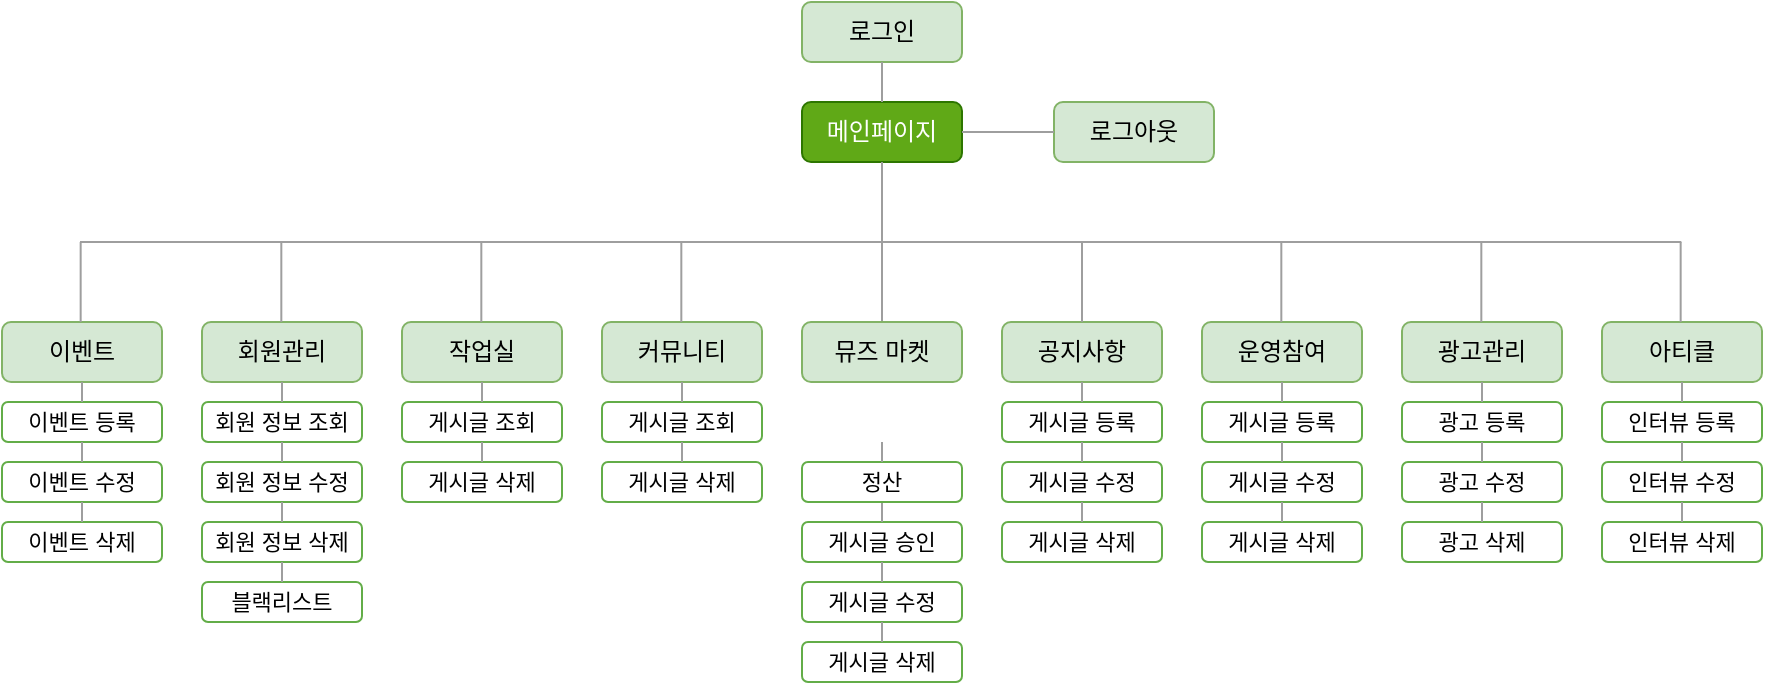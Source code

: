 <mxfile version="24.7.1" type="device" pages="2">
  <diagram name="페이지-1" id="FBjnpI0jLDktlnYusSt3">
    <mxGraphModel dx="1609" dy="537" grid="1" gridSize="10" guides="1" tooltips="1" connect="1" arrows="1" fold="1" page="1" pageScale="1" pageWidth="827" pageHeight="1169" background="#ffffff" math="0" shadow="0">
      <root>
        <mxCell id="0" />
        <mxCell id="1" parent="0" />
        <mxCell id="0dvyu7xRg7RrmKDCG1FK-5" value="로그인" style="rounded=1;whiteSpace=wrap;html=1;fillColor=#d5e8d4;strokeColor=#82b366;" parent="1" vertex="1">
          <mxGeometry x="370" y="20" width="80" height="30" as="geometry" />
        </mxCell>
        <mxCell id="0dvyu7xRg7RrmKDCG1FK-30" value="운영참여" style="rounded=1;whiteSpace=wrap;html=1;fillColor=#d5e8d4;strokeColor=#82b366;" parent="1" vertex="1">
          <mxGeometry x="570" y="180" width="80" height="30" as="geometry" />
        </mxCell>
        <mxCell id="0dvyu7xRg7RrmKDCG1FK-52" value="커뮤니티" style="rounded=1;whiteSpace=wrap;html=1;fillColor=#d5e8d4;strokeColor=#82b366;" parent="1" vertex="1">
          <mxGeometry x="270" y="180" width="80" height="30" as="geometry" />
        </mxCell>
        <mxCell id="P94jC0ZwyTHtsRuPvJ_n-1" value="작업실" style="rounded=1;whiteSpace=wrap;html=1;fillColor=#d5e8d4;strokeColor=#82b366;" parent="1" vertex="1">
          <mxGeometry x="170" y="180" width="80" height="30" as="geometry" />
        </mxCell>
        <mxCell id="_TSB36N1gyCDnTx2Kz4D-2" value="메인페이지" style="rounded=1;whiteSpace=wrap;html=1;fillColor=#60a917;strokeColor=#2D7600;fontColor=#ffffff;" parent="1" vertex="1">
          <mxGeometry x="370" y="70" width="80" height="30" as="geometry" />
        </mxCell>
        <mxCell id="OlVHk4C_jjLdZL9SPfAl-1" value="광고관리" style="rounded=1;whiteSpace=wrap;html=1;fillColor=#d5e8d4;strokeColor=#82b366;" parent="1" vertex="1">
          <mxGeometry x="670" y="180" width="80" height="30" as="geometry" />
        </mxCell>
        <mxCell id="i9cefn0hHTIIUTS4vXwR-2" value="" style="edgeStyle=orthogonalEdgeStyle;rounded=0;orthogonalLoop=1;jettySize=auto;html=1;endArrow=none;endFill=0;strokeColor=#9E9E9E;exitX=0.5;exitY=0;exitDx=0;exitDy=0;entryX=0.5;entryY=1;entryDx=0;entryDy=0;" parent="1" source="_TSB36N1gyCDnTx2Kz4D-2" target="0dvyu7xRg7RrmKDCG1FK-5" edge="1">
          <mxGeometry relative="1" as="geometry">
            <mxPoint x="160" y="200" as="sourcePoint" />
            <mxPoint x="160" y="190" as="targetPoint" />
            <Array as="points" />
          </mxGeometry>
        </mxCell>
        <mxCell id="i9cefn0hHTIIUTS4vXwR-3" value="로그아웃" style="rounded=1;whiteSpace=wrap;html=1;fillColor=#d5e8d4;strokeColor=#82b366;" parent="1" vertex="1">
          <mxGeometry x="496" y="70" width="80" height="30" as="geometry" />
        </mxCell>
        <mxCell id="i9cefn0hHTIIUTS4vXwR-4" value="" style="rounded=0;orthogonalLoop=1;jettySize=auto;html=1;endArrow=none;endFill=0;strokeColor=#9E9E9E;exitX=1;exitY=0.5;exitDx=0;exitDy=0;entryX=0;entryY=0.5;entryDx=0;entryDy=0;" parent="1" source="_TSB36N1gyCDnTx2Kz4D-2" target="i9cefn0hHTIIUTS4vXwR-3" edge="1">
          <mxGeometry relative="1" as="geometry">
            <mxPoint x="556" y="130" as="sourcePoint" />
            <mxPoint x="285" y="240" as="targetPoint" />
          </mxGeometry>
        </mxCell>
        <mxCell id="i9cefn0hHTIIUTS4vXwR-5" value="" style="edgeStyle=orthogonalEdgeStyle;rounded=0;orthogonalLoop=1;jettySize=auto;html=1;endArrow=none;endFill=0;strokeColor=#9E9E9E;exitX=0.5;exitY=1;exitDx=0;exitDy=0;" parent="1" source="_TSB36N1gyCDnTx2Kz4D-2" edge="1">
          <mxGeometry relative="1" as="geometry">
            <mxPoint x="460" y="95" as="sourcePoint" />
            <mxPoint x="410" y="140" as="targetPoint" />
            <Array as="points" />
          </mxGeometry>
        </mxCell>
        <mxCell id="i9cefn0hHTIIUTS4vXwR-7" value="" style="rounded=0;orthogonalLoop=1;jettySize=auto;html=1;endArrow=none;endFill=0;strokeColor=#9E9E9E;" parent="1" edge="1">
          <mxGeometry relative="1" as="geometry">
            <mxPoint x="110" y="140" as="sourcePoint" />
            <mxPoint x="710" y="140" as="targetPoint" />
          </mxGeometry>
        </mxCell>
        <mxCell id="i9cefn0hHTIIUTS4vXwR-12" value="회원관리" style="rounded=1;whiteSpace=wrap;html=1;fillColor=#d5e8d4;strokeColor=#82b366;" parent="1" vertex="1">
          <mxGeometry x="70" y="180" width="80" height="30" as="geometry" />
        </mxCell>
        <mxCell id="i9cefn0hHTIIUTS4vXwR-15" value="공지사항" style="rounded=1;whiteSpace=wrap;html=1;fillColor=#d5e8d4;strokeColor=#82b366;" parent="1" vertex="1">
          <mxGeometry x="470" y="180" width="80" height="30" as="geometry" />
        </mxCell>
        <mxCell id="i9cefn0hHTIIUTS4vXwR-16" value="" style="rounded=0;orthogonalLoop=1;jettySize=auto;html=1;endArrow=none;endFill=0;strokeColor=#9E9E9E;exitX=0.5;exitY=0;exitDx=0;exitDy=0;entryX=0.5;entryY=1;entryDx=0;entryDy=0;" parent="1" edge="1">
          <mxGeometry relative="1" as="geometry">
            <mxPoint x="410" y="180" as="sourcePoint" />
            <mxPoint x="410" y="140" as="targetPoint" />
          </mxGeometry>
        </mxCell>
        <mxCell id="i9cefn0hHTIIUTS4vXwR-17" value="" style="rounded=0;orthogonalLoop=1;jettySize=auto;html=1;endArrow=none;endFill=0;strokeColor=#9E9E9E;exitX=0.5;exitY=0;exitDx=0;exitDy=0;" parent="1" source="i9cefn0hHTIIUTS4vXwR-15" edge="1">
          <mxGeometry relative="1" as="geometry">
            <mxPoint x="420" y="190" as="sourcePoint" />
            <mxPoint x="510" y="140" as="targetPoint" />
          </mxGeometry>
        </mxCell>
        <mxCell id="i9cefn0hHTIIUTS4vXwR-18" value="" style="rounded=0;orthogonalLoop=1;jettySize=auto;html=1;endArrow=none;endFill=0;strokeColor=#9E9E9E;exitX=0.5;exitY=0;exitDx=0;exitDy=0;" parent="1" edge="1">
          <mxGeometry relative="1" as="geometry">
            <mxPoint x="609.66" y="180" as="sourcePoint" />
            <mxPoint x="609.66" y="140" as="targetPoint" />
          </mxGeometry>
        </mxCell>
        <mxCell id="i9cefn0hHTIIUTS4vXwR-19" value="" style="rounded=0;orthogonalLoop=1;jettySize=auto;html=1;endArrow=none;endFill=0;strokeColor=#9E9E9E;exitX=0.5;exitY=0;exitDx=0;exitDy=0;" parent="1" edge="1">
          <mxGeometry relative="1" as="geometry">
            <mxPoint x="709.66" y="180" as="sourcePoint" />
            <mxPoint x="709.66" y="140" as="targetPoint" />
          </mxGeometry>
        </mxCell>
        <mxCell id="i9cefn0hHTIIUTS4vXwR-20" value="" style="rounded=0;orthogonalLoop=1;jettySize=auto;html=1;endArrow=none;endFill=0;strokeColor=#9E9E9E;exitX=0.5;exitY=0;exitDx=0;exitDy=0;" parent="1" edge="1">
          <mxGeometry relative="1" as="geometry">
            <mxPoint x="309.66" y="180" as="sourcePoint" />
            <mxPoint x="309.66" y="140" as="targetPoint" />
          </mxGeometry>
        </mxCell>
        <mxCell id="i9cefn0hHTIIUTS4vXwR-21" value="" style="rounded=0;orthogonalLoop=1;jettySize=auto;html=1;endArrow=none;endFill=0;strokeColor=#9E9E9E;exitX=0.5;exitY=0;exitDx=0;exitDy=0;" parent="1" edge="1">
          <mxGeometry relative="1" as="geometry">
            <mxPoint x="209.66" y="180" as="sourcePoint" />
            <mxPoint x="209.66" y="140" as="targetPoint" />
          </mxGeometry>
        </mxCell>
        <mxCell id="i9cefn0hHTIIUTS4vXwR-22" value="" style="rounded=0;orthogonalLoop=1;jettySize=auto;html=1;endArrow=none;endFill=0;strokeColor=#9E9E9E;exitX=0.5;exitY=0;exitDx=0;exitDy=0;" parent="1" edge="1">
          <mxGeometry relative="1" as="geometry">
            <mxPoint x="109.66" y="180" as="sourcePoint" />
            <mxPoint x="109.66" y="140" as="targetPoint" />
          </mxGeometry>
        </mxCell>
        <mxCell id="i9cefn0hHTIIUTS4vXwR-23" value="&lt;font style=&quot;font-size: 11px;&quot;&gt;회원 정보 조회&lt;/font&gt;" style="rounded=1;whiteSpace=wrap;html=1;fillColor=#ffffff;strokeColor=#63AD48;" parent="1" vertex="1">
          <mxGeometry x="70" y="220" width="80" height="20" as="geometry" />
        </mxCell>
        <mxCell id="i9cefn0hHTIIUTS4vXwR-24" value="" style="rounded=0;orthogonalLoop=1;jettySize=auto;html=1;endArrow=none;endFill=0;strokeColor=#9E9E9E;exitX=0.5;exitY=0;exitDx=0;exitDy=0;entryX=0.5;entryY=1;entryDx=0;entryDy=0;" parent="1" source="i9cefn0hHTIIUTS4vXwR-23" target="i9cefn0hHTIIUTS4vXwR-12" edge="1">
          <mxGeometry relative="1" as="geometry">
            <mxPoint x="119.66" y="190" as="sourcePoint" />
            <mxPoint x="119.66" y="150" as="targetPoint" />
          </mxGeometry>
        </mxCell>
        <mxCell id="i9cefn0hHTIIUTS4vXwR-25" value="&lt;font style=&quot;font-size: 11px;&quot;&gt;회원 정보 수정&lt;/font&gt;" style="rounded=1;whiteSpace=wrap;html=1;fillColor=#ffffff;strokeColor=#63AD48;" parent="1" vertex="1">
          <mxGeometry x="70" y="250" width="80" height="20" as="geometry" />
        </mxCell>
        <mxCell id="i9cefn0hHTIIUTS4vXwR-26" value="" style="rounded=0;orthogonalLoop=1;jettySize=auto;html=1;endArrow=none;endFill=0;strokeColor=#9E9E9E;exitX=0.5;exitY=0;exitDx=0;exitDy=0;entryX=0.5;entryY=1;entryDx=0;entryDy=0;" parent="1" source="i9cefn0hHTIIUTS4vXwR-25" edge="1">
          <mxGeometry relative="1" as="geometry">
            <mxPoint x="119.66" y="220" as="sourcePoint" />
            <mxPoint x="110" y="240" as="targetPoint" />
          </mxGeometry>
        </mxCell>
        <mxCell id="i9cefn0hHTIIUTS4vXwR-27" value="&lt;font style=&quot;font-size: 11px;&quot;&gt;회원 정보 삭제&lt;/font&gt;" style="rounded=1;whiteSpace=wrap;html=1;fillColor=#ffffff;strokeColor=#63AD48;" parent="1" vertex="1">
          <mxGeometry x="70" y="280" width="80" height="20" as="geometry" />
        </mxCell>
        <mxCell id="i9cefn0hHTIIUTS4vXwR-28" value="" style="rounded=0;orthogonalLoop=1;jettySize=auto;html=1;endArrow=none;endFill=0;strokeColor=#9E9E9E;exitX=0.5;exitY=0;exitDx=0;exitDy=0;entryX=0.5;entryY=1;entryDx=0;entryDy=0;" parent="1" source="i9cefn0hHTIIUTS4vXwR-27" edge="1">
          <mxGeometry relative="1" as="geometry">
            <mxPoint x="119.66" y="250" as="sourcePoint" />
            <mxPoint x="110" y="270" as="targetPoint" />
          </mxGeometry>
        </mxCell>
        <mxCell id="i9cefn0hHTIIUTS4vXwR-29" value="&lt;span style=&quot;font-size: 11px;&quot;&gt;게시글 조회&lt;/span&gt;" style="rounded=1;whiteSpace=wrap;html=1;fillColor=#ffffff;strokeColor=#63AD48;" parent="1" vertex="1">
          <mxGeometry x="170" y="220" width="80" height="20" as="geometry" />
        </mxCell>
        <mxCell id="i9cefn0hHTIIUTS4vXwR-30" value="" style="rounded=0;orthogonalLoop=1;jettySize=auto;html=1;endArrow=none;endFill=0;strokeColor=#9E9E9E;exitX=0.5;exitY=0;exitDx=0;exitDy=0;entryX=0.5;entryY=1;entryDx=0;entryDy=0;" parent="1" source="i9cefn0hHTIIUTS4vXwR-29" edge="1">
          <mxGeometry relative="1" as="geometry">
            <mxPoint x="219.66" y="190" as="sourcePoint" />
            <mxPoint x="210" y="210" as="targetPoint" />
          </mxGeometry>
        </mxCell>
        <mxCell id="i9cefn0hHTIIUTS4vXwR-31" value="&lt;font style=&quot;font-size: 11px;&quot;&gt;게시글 삭제&lt;/font&gt;" style="rounded=1;whiteSpace=wrap;html=1;fillColor=#ffffff;strokeColor=#63AD48;" parent="1" vertex="1">
          <mxGeometry x="170" y="250" width="80" height="20" as="geometry" />
        </mxCell>
        <mxCell id="i9cefn0hHTIIUTS4vXwR-32" value="" style="rounded=0;orthogonalLoop=1;jettySize=auto;html=1;endArrow=none;endFill=0;strokeColor=#9E9E9E;exitX=0.5;exitY=0;exitDx=0;exitDy=0;entryX=0.5;entryY=1;entryDx=0;entryDy=0;" parent="1" source="i9cefn0hHTIIUTS4vXwR-31" edge="1">
          <mxGeometry relative="1" as="geometry">
            <mxPoint x="219.66" y="220" as="sourcePoint" />
            <mxPoint x="210" y="240" as="targetPoint" />
          </mxGeometry>
        </mxCell>
        <mxCell id="i9cefn0hHTIIUTS4vXwR-35" value="&lt;font style=&quot;font-size: 11px;&quot;&gt;블랙리스트&lt;/font&gt;" style="rounded=1;whiteSpace=wrap;html=1;fillColor=#ffffff;strokeColor=#63AD48;" parent="1" vertex="1">
          <mxGeometry x="70" y="310" width="80" height="20" as="geometry" />
        </mxCell>
        <mxCell id="i9cefn0hHTIIUTS4vXwR-36" value="" style="rounded=0;orthogonalLoop=1;jettySize=auto;html=1;endArrow=none;endFill=0;strokeColor=#9E9E9E;exitX=0.5;exitY=0;exitDx=0;exitDy=0;entryX=0.5;entryY=1;entryDx=0;entryDy=0;" parent="1" source="i9cefn0hHTIIUTS4vXwR-35" edge="1">
          <mxGeometry relative="1" as="geometry">
            <mxPoint x="119.66" y="280" as="sourcePoint" />
            <mxPoint x="110" y="300" as="targetPoint" />
          </mxGeometry>
        </mxCell>
        <mxCell id="i9cefn0hHTIIUTS4vXwR-37" value="&lt;span style=&quot;font-size: 11px;&quot;&gt;게시글 조회&lt;/span&gt;" style="rounded=1;whiteSpace=wrap;html=1;fillColor=#ffffff;strokeColor=#63AD48;" parent="1" vertex="1">
          <mxGeometry x="270" y="220" width="80" height="20" as="geometry" />
        </mxCell>
        <mxCell id="i9cefn0hHTIIUTS4vXwR-38" value="" style="rounded=0;orthogonalLoop=1;jettySize=auto;html=1;endArrow=none;endFill=0;strokeColor=#9E9E9E;exitX=0.5;exitY=0;exitDx=0;exitDy=0;entryX=0.5;entryY=1;entryDx=0;entryDy=0;" parent="1" source="i9cefn0hHTIIUTS4vXwR-37" edge="1">
          <mxGeometry relative="1" as="geometry">
            <mxPoint x="319.66" y="190" as="sourcePoint" />
            <mxPoint x="310" y="210" as="targetPoint" />
          </mxGeometry>
        </mxCell>
        <mxCell id="i9cefn0hHTIIUTS4vXwR-39" value="&lt;font style=&quot;font-size: 11px;&quot;&gt;게시글 삭제&lt;/font&gt;" style="rounded=1;whiteSpace=wrap;html=1;fillColor=#ffffff;strokeColor=#63AD48;" parent="1" vertex="1">
          <mxGeometry x="270" y="250" width="80" height="20" as="geometry" />
        </mxCell>
        <mxCell id="i9cefn0hHTIIUTS4vXwR-40" value="" style="rounded=0;orthogonalLoop=1;jettySize=auto;html=1;endArrow=none;endFill=0;strokeColor=#9E9E9E;exitX=0.5;exitY=0;exitDx=0;exitDy=0;entryX=0.5;entryY=1;entryDx=0;entryDy=0;" parent="1" source="i9cefn0hHTIIUTS4vXwR-39" edge="1">
          <mxGeometry relative="1" as="geometry">
            <mxPoint x="319.66" y="220" as="sourcePoint" />
            <mxPoint x="310" y="240" as="targetPoint" />
          </mxGeometry>
        </mxCell>
        <mxCell id="i9cefn0hHTIIUTS4vXwR-68" value="&lt;font style=&quot;font-size: 11px;&quot;&gt;게시글 등록&lt;/font&gt;" style="rounded=1;whiteSpace=wrap;html=1;fillColor=#ffffff;strokeColor=#63AD48;" parent="1" vertex="1">
          <mxGeometry x="470" y="220" width="80" height="20" as="geometry" />
        </mxCell>
        <mxCell id="i9cefn0hHTIIUTS4vXwR-69" value="" style="rounded=0;orthogonalLoop=1;jettySize=auto;html=1;endArrow=none;endFill=0;strokeColor=#9E9E9E;exitX=0.5;exitY=0;exitDx=0;exitDy=0;entryX=0.5;entryY=1;entryDx=0;entryDy=0;" parent="1" source="i9cefn0hHTIIUTS4vXwR-68" edge="1">
          <mxGeometry relative="1" as="geometry">
            <mxPoint x="519.66" y="190" as="sourcePoint" />
            <mxPoint x="510" y="210" as="targetPoint" />
          </mxGeometry>
        </mxCell>
        <mxCell id="i9cefn0hHTIIUTS4vXwR-70" value="&lt;font style=&quot;font-size: 11px;&quot;&gt;게시글 수정&lt;/font&gt;" style="rounded=1;whiteSpace=wrap;html=1;fillColor=#ffffff;strokeColor=#63AD48;" parent="1" vertex="1">
          <mxGeometry x="470" y="250" width="80" height="20" as="geometry" />
        </mxCell>
        <mxCell id="i9cefn0hHTIIUTS4vXwR-71" value="" style="rounded=0;orthogonalLoop=1;jettySize=auto;html=1;endArrow=none;endFill=0;strokeColor=#9E9E9E;exitX=0.5;exitY=0;exitDx=0;exitDy=0;entryX=0.5;entryY=1;entryDx=0;entryDy=0;" parent="1" source="i9cefn0hHTIIUTS4vXwR-70" edge="1">
          <mxGeometry relative="1" as="geometry">
            <mxPoint x="519.66" y="220" as="sourcePoint" />
            <mxPoint x="510" y="240" as="targetPoint" />
          </mxGeometry>
        </mxCell>
        <mxCell id="i9cefn0hHTIIUTS4vXwR-72" value="&lt;font style=&quot;font-size: 11px;&quot;&gt;게시글 삭제&lt;/font&gt;" style="rounded=1;whiteSpace=wrap;html=1;fillColor=#ffffff;strokeColor=#63AD48;" parent="1" vertex="1">
          <mxGeometry x="470" y="280" width="80" height="20" as="geometry" />
        </mxCell>
        <mxCell id="i9cefn0hHTIIUTS4vXwR-73" value="" style="rounded=0;orthogonalLoop=1;jettySize=auto;html=1;endArrow=none;endFill=0;strokeColor=#9E9E9E;exitX=0.5;exitY=0;exitDx=0;exitDy=0;entryX=0.5;entryY=1;entryDx=0;entryDy=0;" parent="1" source="i9cefn0hHTIIUTS4vXwR-72" edge="1">
          <mxGeometry relative="1" as="geometry">
            <mxPoint x="519.66" y="250" as="sourcePoint" />
            <mxPoint x="510" y="270" as="targetPoint" />
          </mxGeometry>
        </mxCell>
        <mxCell id="i9cefn0hHTIIUTS4vXwR-76" value="&lt;font style=&quot;font-size: 11px;&quot;&gt;게시글 등록&lt;/font&gt;" style="rounded=1;whiteSpace=wrap;html=1;fillColor=#ffffff;strokeColor=#63AD48;" parent="1" vertex="1">
          <mxGeometry x="570" y="220" width="80" height="20" as="geometry" />
        </mxCell>
        <mxCell id="i9cefn0hHTIIUTS4vXwR-77" value="" style="rounded=0;orthogonalLoop=1;jettySize=auto;html=1;endArrow=none;endFill=0;strokeColor=#9E9E9E;exitX=0.5;exitY=0;exitDx=0;exitDy=0;entryX=0.5;entryY=1;entryDx=0;entryDy=0;" parent="1" source="i9cefn0hHTIIUTS4vXwR-76" edge="1">
          <mxGeometry relative="1" as="geometry">
            <mxPoint x="619.66" y="190" as="sourcePoint" />
            <mxPoint x="610" y="210" as="targetPoint" />
          </mxGeometry>
        </mxCell>
        <mxCell id="i9cefn0hHTIIUTS4vXwR-78" value="&lt;font style=&quot;font-size: 11px;&quot;&gt;게시글 수정&lt;/font&gt;" style="rounded=1;whiteSpace=wrap;html=1;fillColor=#ffffff;strokeColor=#63AD48;" parent="1" vertex="1">
          <mxGeometry x="570" y="250" width="80" height="20" as="geometry" />
        </mxCell>
        <mxCell id="i9cefn0hHTIIUTS4vXwR-79" value="" style="rounded=0;orthogonalLoop=1;jettySize=auto;html=1;endArrow=none;endFill=0;strokeColor=#9E9E9E;exitX=0.5;exitY=0;exitDx=0;exitDy=0;entryX=0.5;entryY=1;entryDx=0;entryDy=0;" parent="1" source="i9cefn0hHTIIUTS4vXwR-78" edge="1">
          <mxGeometry relative="1" as="geometry">
            <mxPoint x="619.66" y="220" as="sourcePoint" />
            <mxPoint x="610" y="240" as="targetPoint" />
          </mxGeometry>
        </mxCell>
        <mxCell id="i9cefn0hHTIIUTS4vXwR-80" value="&lt;font style=&quot;font-size: 11px;&quot;&gt;게시글 삭제&lt;/font&gt;" style="rounded=1;whiteSpace=wrap;html=1;fillColor=#ffffff;strokeColor=#63AD48;" parent="1" vertex="1">
          <mxGeometry x="570" y="280" width="80" height="20" as="geometry" />
        </mxCell>
        <mxCell id="i9cefn0hHTIIUTS4vXwR-81" value="" style="rounded=0;orthogonalLoop=1;jettySize=auto;html=1;endArrow=none;endFill=0;strokeColor=#9E9E9E;exitX=0.5;exitY=0;exitDx=0;exitDy=0;entryX=0.5;entryY=1;entryDx=0;entryDy=0;" parent="1" source="i9cefn0hHTIIUTS4vXwR-80" edge="1">
          <mxGeometry relative="1" as="geometry">
            <mxPoint x="619.66" y="250" as="sourcePoint" />
            <mxPoint x="610" y="270" as="targetPoint" />
          </mxGeometry>
        </mxCell>
        <mxCell id="i9cefn0hHTIIUTS4vXwR-82" value="&lt;font style=&quot;font-size: 11px;&quot;&gt;광고 등록&lt;/font&gt;" style="rounded=1;whiteSpace=wrap;html=1;fillColor=#ffffff;strokeColor=#63AD48;" parent="1" vertex="1">
          <mxGeometry x="670" y="220" width="80" height="20" as="geometry" />
        </mxCell>
        <mxCell id="i9cefn0hHTIIUTS4vXwR-83" value="" style="rounded=0;orthogonalLoop=1;jettySize=auto;html=1;endArrow=none;endFill=0;strokeColor=#9E9E9E;exitX=0.5;exitY=0;exitDx=0;exitDy=0;entryX=0.5;entryY=1;entryDx=0;entryDy=0;" parent="1" source="i9cefn0hHTIIUTS4vXwR-82" edge="1">
          <mxGeometry relative="1" as="geometry">
            <mxPoint x="719.66" y="190" as="sourcePoint" />
            <mxPoint x="710" y="210" as="targetPoint" />
          </mxGeometry>
        </mxCell>
        <mxCell id="i9cefn0hHTIIUTS4vXwR-84" value="&lt;font style=&quot;font-size: 11px;&quot;&gt;광고 수정&lt;/font&gt;" style="rounded=1;whiteSpace=wrap;html=1;fillColor=#ffffff;strokeColor=#63AD48;" parent="1" vertex="1">
          <mxGeometry x="670" y="250" width="80" height="20" as="geometry" />
        </mxCell>
        <mxCell id="i9cefn0hHTIIUTS4vXwR-85" value="" style="rounded=0;orthogonalLoop=1;jettySize=auto;html=1;endArrow=none;endFill=0;strokeColor=#9E9E9E;exitX=0.5;exitY=0;exitDx=0;exitDy=0;entryX=0.5;entryY=1;entryDx=0;entryDy=0;" parent="1" source="i9cefn0hHTIIUTS4vXwR-84" edge="1">
          <mxGeometry relative="1" as="geometry">
            <mxPoint x="719.66" y="220" as="sourcePoint" />
            <mxPoint x="710" y="240" as="targetPoint" />
          </mxGeometry>
        </mxCell>
        <mxCell id="i9cefn0hHTIIUTS4vXwR-86" value="&lt;font style=&quot;font-size: 11px;&quot;&gt;광고 삭제&lt;/font&gt;" style="rounded=1;whiteSpace=wrap;html=1;fillColor=#ffffff;strokeColor=#63AD48;" parent="1" vertex="1">
          <mxGeometry x="670" y="280" width="80" height="20" as="geometry" />
        </mxCell>
        <mxCell id="i9cefn0hHTIIUTS4vXwR-87" value="" style="rounded=0;orthogonalLoop=1;jettySize=auto;html=1;endArrow=none;endFill=0;strokeColor=#9E9E9E;exitX=0.5;exitY=0;exitDx=0;exitDy=0;entryX=0.5;entryY=1;entryDx=0;entryDy=0;" parent="1" source="i9cefn0hHTIIUTS4vXwR-86" edge="1">
          <mxGeometry relative="1" as="geometry">
            <mxPoint x="719.66" y="250" as="sourcePoint" />
            <mxPoint x="710" y="270" as="targetPoint" />
          </mxGeometry>
        </mxCell>
        <mxCell id="xX7F1s6tX2rymr525gU8-1" value="뮤즈 마켓" style="rounded=1;whiteSpace=wrap;html=1;fillColor=#d5e8d4;strokeColor=#82b366;" parent="1" vertex="1">
          <mxGeometry x="370" y="180" width="80" height="30" as="geometry" />
        </mxCell>
        <mxCell id="1nFkJULFm7QZp8YGAFr--1" value="&lt;font style=&quot;font-size: 11px;&quot;&gt;게시글 승인&lt;/font&gt;" style="rounded=1;whiteSpace=wrap;html=1;fillColor=#ffffff;strokeColor=#63AD48;" parent="1" vertex="1">
          <mxGeometry x="370" y="280" width="80" height="20" as="geometry" />
        </mxCell>
        <mxCell id="1nFkJULFm7QZp8YGAFr--2" value="" style="rounded=0;orthogonalLoop=1;jettySize=auto;html=1;endArrow=none;endFill=0;strokeColor=#9E9E9E;exitX=0.5;exitY=0;exitDx=0;exitDy=0;entryX=0.5;entryY=1;entryDx=0;entryDy=0;" parent="1" source="1nFkJULFm7QZp8YGAFr--1" edge="1">
          <mxGeometry relative="1" as="geometry">
            <mxPoint x="419.66" y="250" as="sourcePoint" />
            <mxPoint x="410" y="270" as="targetPoint" />
          </mxGeometry>
        </mxCell>
        <mxCell id="1nFkJULFm7QZp8YGAFr--3" value="&lt;font style=&quot;font-size: 11px;&quot;&gt;게시글 수정&lt;/font&gt;" style="rounded=1;whiteSpace=wrap;html=1;fillColor=#ffffff;strokeColor=#63AD48;" parent="1" vertex="1">
          <mxGeometry x="370" y="310" width="80" height="20" as="geometry" />
        </mxCell>
        <mxCell id="1nFkJULFm7QZp8YGAFr--4" value="" style="rounded=0;orthogonalLoop=1;jettySize=auto;html=1;endArrow=none;endFill=0;strokeColor=#9E9E9E;exitX=0.5;exitY=0;exitDx=0;exitDy=0;entryX=0.5;entryY=1;entryDx=0;entryDy=0;" parent="1" source="1nFkJULFm7QZp8YGAFr--3" edge="1">
          <mxGeometry relative="1" as="geometry">
            <mxPoint x="419.66" y="280" as="sourcePoint" />
            <mxPoint x="410" y="300" as="targetPoint" />
          </mxGeometry>
        </mxCell>
        <mxCell id="1nFkJULFm7QZp8YGAFr--5" value="&lt;font style=&quot;font-size: 11px;&quot;&gt;게시글 삭제&lt;/font&gt;" style="rounded=1;whiteSpace=wrap;html=1;fillColor=#ffffff;strokeColor=#63AD48;" parent="1" vertex="1">
          <mxGeometry x="370" y="340" width="80" height="20" as="geometry" />
        </mxCell>
        <mxCell id="1nFkJULFm7QZp8YGAFr--6" value="" style="rounded=0;orthogonalLoop=1;jettySize=auto;html=1;endArrow=none;endFill=0;strokeColor=#9E9E9E;exitX=0.5;exitY=0;exitDx=0;exitDy=0;entryX=0.5;entryY=1;entryDx=0;entryDy=0;" parent="1" source="1nFkJULFm7QZp8YGAFr--5" edge="1">
          <mxGeometry relative="1" as="geometry">
            <mxPoint x="419.66" y="310" as="sourcePoint" />
            <mxPoint x="410" y="330" as="targetPoint" />
          </mxGeometry>
        </mxCell>
        <mxCell id="1nFkJULFm7QZp8YGAFr--7" value="아티클" style="rounded=1;whiteSpace=wrap;html=1;fillColor=#d5e8d4;strokeColor=#82b366;" parent="1" vertex="1">
          <mxGeometry x="770" y="180" width="80" height="30" as="geometry" />
        </mxCell>
        <mxCell id="1nFkJULFm7QZp8YGAFr--8" value="&lt;font style=&quot;font-size: 11px;&quot;&gt;인터뷰 등록&lt;/font&gt;" style="rounded=1;whiteSpace=wrap;html=1;fillColor=#ffffff;strokeColor=#63AD48;" parent="1" vertex="1">
          <mxGeometry x="770" y="220" width="80" height="20" as="geometry" />
        </mxCell>
        <mxCell id="1nFkJULFm7QZp8YGAFr--9" value="" style="rounded=0;orthogonalLoop=1;jettySize=auto;html=1;endArrow=none;endFill=0;strokeColor=#9E9E9E;exitX=0.5;exitY=0;exitDx=0;exitDy=0;entryX=0.5;entryY=1;entryDx=0;entryDy=0;" parent="1" source="1nFkJULFm7QZp8YGAFr--8" edge="1">
          <mxGeometry relative="1" as="geometry">
            <mxPoint x="819.66" y="190" as="sourcePoint" />
            <mxPoint x="810" y="210" as="targetPoint" />
          </mxGeometry>
        </mxCell>
        <mxCell id="1nFkJULFm7QZp8YGAFr--10" value="&lt;font style=&quot;font-size: 11px;&quot;&gt;인터뷰&amp;nbsp;수정&lt;/font&gt;" style="rounded=1;whiteSpace=wrap;html=1;fillColor=#ffffff;strokeColor=#63AD48;" parent="1" vertex="1">
          <mxGeometry x="770" y="250" width="80" height="20" as="geometry" />
        </mxCell>
        <mxCell id="1nFkJULFm7QZp8YGAFr--11" value="" style="rounded=0;orthogonalLoop=1;jettySize=auto;html=1;endArrow=none;endFill=0;strokeColor=#9E9E9E;exitX=0.5;exitY=0;exitDx=0;exitDy=0;entryX=0.5;entryY=1;entryDx=0;entryDy=0;" parent="1" source="1nFkJULFm7QZp8YGAFr--10" edge="1">
          <mxGeometry relative="1" as="geometry">
            <mxPoint x="819.66" y="220" as="sourcePoint" />
            <mxPoint x="810" y="240" as="targetPoint" />
          </mxGeometry>
        </mxCell>
        <mxCell id="1nFkJULFm7QZp8YGAFr--12" value="&lt;font style=&quot;font-size: 11px;&quot;&gt;인터뷰&amp;nbsp;삭제&lt;/font&gt;" style="rounded=1;whiteSpace=wrap;html=1;fillColor=#ffffff;strokeColor=#63AD48;" parent="1" vertex="1">
          <mxGeometry x="770" y="280" width="80" height="20" as="geometry" />
        </mxCell>
        <mxCell id="1nFkJULFm7QZp8YGAFr--13" value="" style="rounded=0;orthogonalLoop=1;jettySize=auto;html=1;endArrow=none;endFill=0;strokeColor=#9E9E9E;exitX=0.5;exitY=0;exitDx=0;exitDy=0;entryX=0.5;entryY=1;entryDx=0;entryDy=0;" parent="1" source="1nFkJULFm7QZp8YGAFr--12" edge="1">
          <mxGeometry relative="1" as="geometry">
            <mxPoint x="819.66" y="250" as="sourcePoint" />
            <mxPoint x="810" y="270" as="targetPoint" />
          </mxGeometry>
        </mxCell>
        <mxCell id="1nFkJULFm7QZp8YGAFr--14" value="" style="rounded=0;orthogonalLoop=1;jettySize=auto;html=1;endArrow=none;endFill=0;strokeColor=#9E9E9E;" parent="1" edge="1">
          <mxGeometry relative="1" as="geometry">
            <mxPoint x="710" y="140" as="sourcePoint" />
            <mxPoint x="809.67" y="140" as="targetPoint" />
          </mxGeometry>
        </mxCell>
        <mxCell id="1nFkJULFm7QZp8YGAFr--15" value="" style="rounded=0;orthogonalLoop=1;jettySize=auto;html=1;endArrow=none;endFill=0;strokeColor=#9E9E9E;exitX=0.5;exitY=0;exitDx=0;exitDy=0;" parent="1" edge="1">
          <mxGeometry relative="1" as="geometry">
            <mxPoint x="809.33" y="180" as="sourcePoint" />
            <mxPoint x="809.33" y="140" as="targetPoint" />
          </mxGeometry>
        </mxCell>
        <mxCell id="1nFkJULFm7QZp8YGAFr--16" value="&lt;span style=&quot;font-size: 11px;&quot;&gt;정산&lt;/span&gt;" style="rounded=1;whiteSpace=wrap;html=1;fillColor=#ffffff;strokeColor=#63AD48;" parent="1" vertex="1">
          <mxGeometry x="370" y="250" width="80" height="20" as="geometry" />
        </mxCell>
        <mxCell id="1nFkJULFm7QZp8YGAFr--17" value="" style="rounded=0;orthogonalLoop=1;jettySize=auto;html=1;endArrow=none;endFill=0;strokeColor=#9E9E9E;exitX=0.5;exitY=0;exitDx=0;exitDy=0;entryX=0.5;entryY=1;entryDx=0;entryDy=0;" parent="1" source="1nFkJULFm7QZp8YGAFr--16" edge="1">
          <mxGeometry relative="1" as="geometry">
            <mxPoint x="419.66" y="220" as="sourcePoint" />
            <mxPoint x="410" y="240" as="targetPoint" />
          </mxGeometry>
        </mxCell>
        <mxCell id="rpsJ9yW99AnQKENStYIL-1" value="이벤트" style="rounded=1;whiteSpace=wrap;html=1;fillColor=#d5e8d4;strokeColor=#82b366;" parent="1" vertex="1">
          <mxGeometry x="-30" y="180" width="80" height="30" as="geometry" />
        </mxCell>
        <mxCell id="rpsJ9yW99AnQKENStYIL-2" value="&lt;font style=&quot;font-size: 11px;&quot;&gt;이벤트 등록&lt;/font&gt;" style="rounded=1;whiteSpace=wrap;html=1;fillColor=#ffffff;strokeColor=#63AD48;" parent="1" vertex="1">
          <mxGeometry x="-30" y="220" width="80" height="20" as="geometry" />
        </mxCell>
        <mxCell id="rpsJ9yW99AnQKENStYIL-3" value="" style="rounded=0;orthogonalLoop=1;jettySize=auto;html=1;endArrow=none;endFill=0;strokeColor=#9E9E9E;exitX=0.5;exitY=0;exitDx=0;exitDy=0;entryX=0.5;entryY=1;entryDx=0;entryDy=0;" parent="1" source="rpsJ9yW99AnQKENStYIL-2" edge="1">
          <mxGeometry relative="1" as="geometry">
            <mxPoint x="19.66" y="190" as="sourcePoint" />
            <mxPoint x="10" y="210" as="targetPoint" />
          </mxGeometry>
        </mxCell>
        <mxCell id="rpsJ9yW99AnQKENStYIL-4" value="&lt;font style=&quot;font-size: 11px;&quot;&gt;이벤트 수정&lt;/font&gt;" style="rounded=1;whiteSpace=wrap;html=1;fillColor=#ffffff;strokeColor=#63AD48;" parent="1" vertex="1">
          <mxGeometry x="-30" y="250" width="80" height="20" as="geometry" />
        </mxCell>
        <mxCell id="rpsJ9yW99AnQKENStYIL-5" value="" style="rounded=0;orthogonalLoop=1;jettySize=auto;html=1;endArrow=none;endFill=0;strokeColor=#9E9E9E;exitX=0.5;exitY=0;exitDx=0;exitDy=0;entryX=0.5;entryY=1;entryDx=0;entryDy=0;" parent="1" source="rpsJ9yW99AnQKENStYIL-4" edge="1">
          <mxGeometry relative="1" as="geometry">
            <mxPoint x="19.66" y="220" as="sourcePoint" />
            <mxPoint x="10" y="240" as="targetPoint" />
          </mxGeometry>
        </mxCell>
        <mxCell id="rpsJ9yW99AnQKENStYIL-6" value="&lt;font style=&quot;font-size: 11px;&quot;&gt;이벤트 삭제&lt;/font&gt;" style="rounded=1;whiteSpace=wrap;html=1;fillColor=#ffffff;strokeColor=#63AD48;" parent="1" vertex="1">
          <mxGeometry x="-30" y="280" width="80" height="20" as="geometry" />
        </mxCell>
        <mxCell id="rpsJ9yW99AnQKENStYIL-7" value="" style="rounded=0;orthogonalLoop=1;jettySize=auto;html=1;endArrow=none;endFill=0;strokeColor=#9E9E9E;exitX=0.5;exitY=0;exitDx=0;exitDy=0;entryX=0.5;entryY=1;entryDx=0;entryDy=0;" parent="1" source="rpsJ9yW99AnQKENStYIL-6" edge="1">
          <mxGeometry relative="1" as="geometry">
            <mxPoint x="19.66" y="250" as="sourcePoint" />
            <mxPoint x="10" y="270" as="targetPoint" />
          </mxGeometry>
        </mxCell>
        <mxCell id="rpsJ9yW99AnQKENStYIL-8" value="" style="rounded=0;orthogonalLoop=1;jettySize=auto;html=1;endArrow=none;endFill=0;strokeColor=#9E9E9E;exitX=0.5;exitY=0;exitDx=0;exitDy=0;" parent="1" edge="1">
          <mxGeometry relative="1" as="geometry">
            <mxPoint x="9.33" y="180" as="sourcePoint" />
            <mxPoint x="9.33" y="140" as="targetPoint" />
          </mxGeometry>
        </mxCell>
        <mxCell id="rpsJ9yW99AnQKENStYIL-9" value="" style="rounded=0;orthogonalLoop=1;jettySize=auto;html=1;endArrow=none;endFill=0;strokeColor=#9E9E9E;" parent="1" edge="1">
          <mxGeometry relative="1" as="geometry">
            <mxPoint x="120" y="140" as="sourcePoint" />
            <mxPoint x="9" y="140" as="targetPoint" />
          </mxGeometry>
        </mxCell>
      </root>
    </mxGraphModel>
  </diagram>
  <diagram id="xNR_wR3gsrpRQzBDr1mU" name="페이지-2">
    <mxGraphModel grid="1" page="1" gridSize="10" guides="1" tooltips="1" connect="1" arrows="1" fold="1" pageScale="1" pageWidth="827" pageHeight="1169" math="0" shadow="0">
      <root>
        <mxCell id="0" />
        <mxCell id="1" parent="0" />
      </root>
    </mxGraphModel>
  </diagram>
</mxfile>
